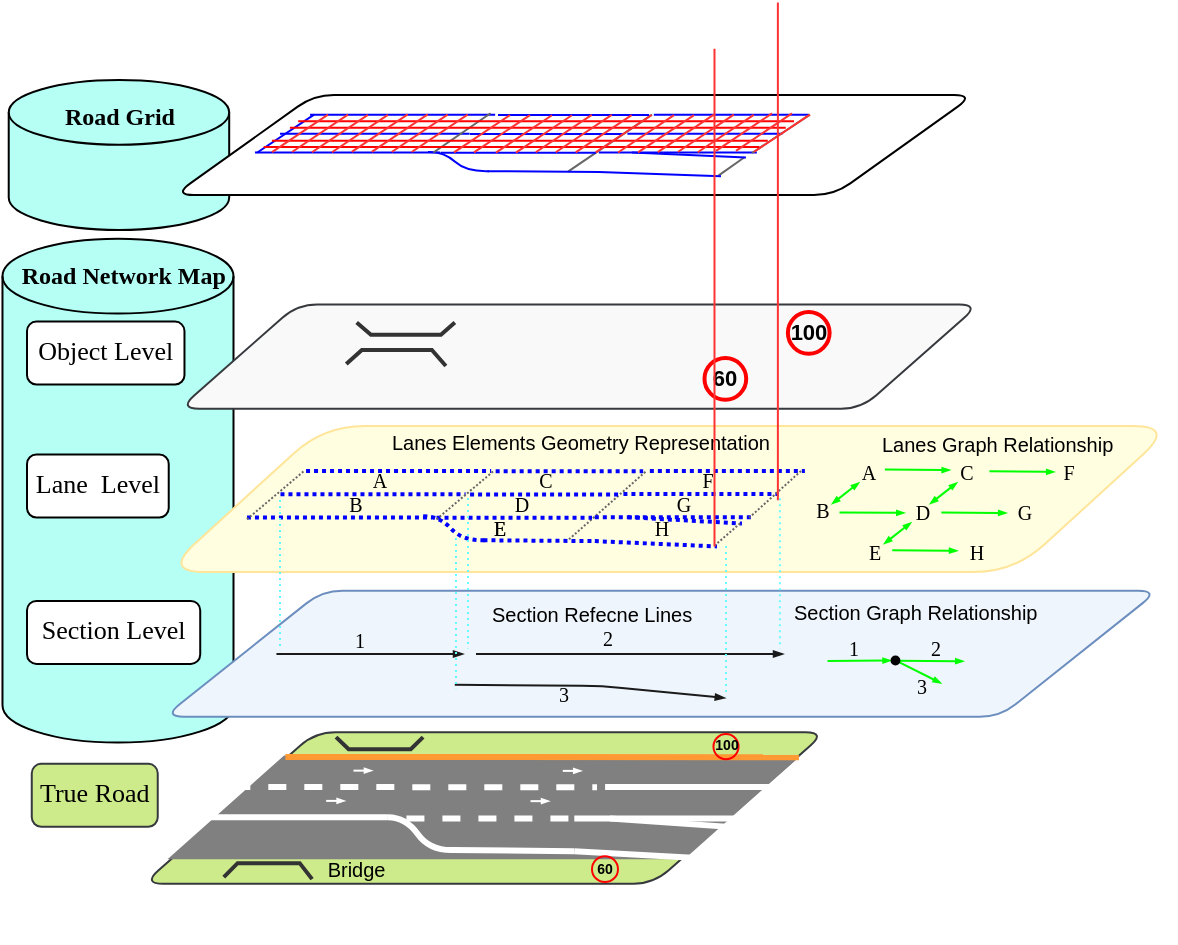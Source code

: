 <mxfile version="13.7.2" type="github">
  <diagram id="C5RBs43oDa-KdzZeNtuy" name="Page-1">
    <mxGraphModel dx="620" dy="315" grid="1" gridSize="7.874" guides="1" tooltips="1" connect="1" arrows="1" fold="1" page="1" pageScale="1" pageWidth="850" pageHeight="1100" math="0" shadow="0">
      <root>
        <mxCell id="WIyWlLk6GJQsqaUBKTNV-0" />
        <mxCell id="WIyWlLk6GJQsqaUBKTNV-1" parent="WIyWlLk6GJQsqaUBKTNV-0" />
        <mxCell id="hoXgWQwnw69QvBTEGAqw-0" value="" style="shape=cylinder3;whiteSpace=wrap;boundedLbl=1;backgroundOutline=1;size=18.724;labelBorderColor=none;shadow=0;sketch=0;fillColor=#B5FFF5;" vertex="1" parent="WIyWlLk6GJQsqaUBKTNV-1">
          <mxGeometry x="99.24" y="228.35" width="115.51" height="251.96" as="geometry" />
        </mxCell>
        <mxCell id="hoXgWQwnw69QvBTEGAqw-1" value="Road Network Map" style="text;resizable=0;autosize=1;align=center;verticalAlign=middle;points=[];fillColor=none;strokeColor=none;fontFamily=Times New Roman;labelBorderColor=none;fontStyle=1" vertex="1" parent="WIyWlLk6GJQsqaUBKTNV-1">
          <mxGeometry x="104.75" y="234.22" width="110.236" height="23.622" as="geometry" />
        </mxCell>
        <mxCell id="hoXgWQwnw69QvBTEGAqw-2" value="" style="shape=parallelogram;perimeter=parallelogramPerimeter;whiteSpace=wrap;fixedSize=1;fontFamily=Times New Roman;size=59.094;labelBorderColor=none;strokeColor=#36393d;rounded=1;fillColor=#F9F9F9;" vertex="1" parent="WIyWlLk6GJQsqaUBKTNV-1">
          <mxGeometry x="187.61" y="261.26" width="400" height="52.09" as="geometry" />
        </mxCell>
        <mxCell id="hoXgWQwnw69QvBTEGAqw-3" value="" style="shape=parallelogram;perimeter=parallelogramPerimeter;whiteSpace=wrap;fixedSize=1;fontFamily=Times New Roman;size=79.842;labelBorderColor=none;fillColor=#FFFEE0;strokeColor=#FFE599;rounded=1;arcSize=41;" vertex="1" parent="WIyWlLk6GJQsqaUBKTNV-1">
          <mxGeometry x="180" y="322" width="505.04" height="73" as="geometry" />
        </mxCell>
        <mxCell id="hoXgWQwnw69QvBTEGAqw-6" value="" style="shape=cylinder3;whiteSpace=wrap;boundedLbl=1;backgroundOutline=1;size=16.2;fillColor=#B5FFF5;labelBorderColor=none;shadow=0;sketch=0;" vertex="1" parent="WIyWlLk6GJQsqaUBKTNV-1">
          <mxGeometry x="102.36" y="149" width="110.24" height="75" as="geometry" />
        </mxCell>
        <mxCell id="hoXgWQwnw69QvBTEGAqw-7" value="Road Grid" style="text;resizable=0;autosize=1;align=center;verticalAlign=middle;points=[];fillColor=none;strokeColor=none;fontFamily=Times New Roman;labelBorderColor=none;fontStyle=1" vertex="1" parent="WIyWlLk6GJQsqaUBKTNV-1">
          <mxGeometry x="126.48" y="154.5" width="62.992" height="23.622" as="geometry" />
        </mxCell>
        <mxCell id="hoXgWQwnw69QvBTEGAqw-8" value="" style="shape=parallelogram;perimeter=parallelogramPerimeter;whiteSpace=wrap;fixedSize=1;fontFamily=Times New Roman;size=70.0;labelBorderColor=none;fillColor=#FFFFFF;rounded=1;" vertex="1" parent="WIyWlLk6GJQsqaUBKTNV-1">
          <mxGeometry x="185" y="156.5" width="400" height="50" as="geometry" />
        </mxCell>
        <mxCell id="hoXgWQwnw69QvBTEGAqw-19" value="Section Level" style="text;resizable=0;autosize=1;align=center;verticalAlign=top;points=[];fontFamily=Times New Roman;labelBorderColor=none;rounded=1;fontSize=13;labelBackgroundColor=none;fillColor=#ffffff;strokeColor=#000000;" vertex="1" parent="WIyWlLk6GJQsqaUBKTNV-1">
          <mxGeometry x="111.5" y="409.45" width="86.614" height="31.496" as="geometry" />
        </mxCell>
        <mxCell id="hoXgWQwnw69QvBTEGAqw-20" value="Lane  Level" style="text;resizable=0;autosize=1;align=center;verticalAlign=top;points=[];fontFamily=Times New Roman;labelBorderColor=none;rounded=1;fontSize=13;strokeColor=#000000;fillColor=#ffffff;" vertex="1" parent="WIyWlLk6GJQsqaUBKTNV-1">
          <mxGeometry x="111.5" y="336.25" width="70.866" height="31.496" as="geometry" />
        </mxCell>
        <mxCell id="hoXgWQwnw69QvBTEGAqw-22" value="Object Level" style="text;resizable=0;autosize=1;align=center;verticalAlign=top;points=[];fontFamily=Times New Roman;labelBorderColor=none;rounded=1;fontSize=13;strokeColor=#000000;fillColor=#ffffff;" vertex="1" parent="WIyWlLk6GJQsqaUBKTNV-1">
          <mxGeometry x="111.5" y="269.8" width="78.74" height="31.496" as="geometry" />
        </mxCell>
        <mxCell id="hoXgWQwnw69QvBTEGAqw-24" value="100" style="ellipse;whiteSpace=wrap;aspect=fixed;rounded=1;shadow=0;sketch=0;gradientColor=#ea6b66;fillColor=none;strokeColor=#FF0000;strokeWidth=2;fontSize=11;fontStyle=1" vertex="1" parent="WIyWlLk6GJQsqaUBKTNV-1">
          <mxGeometry x="491.94" y="265" width="20.87" height="20.866" as="geometry" />
        </mxCell>
        <mxCell id="hoXgWQwnw69QvBTEGAqw-30" value="60" style="ellipse;whiteSpace=wrap;aspect=fixed;rounded=1;shadow=0;sketch=0;gradientColor=#ea6b66;fillColor=none;strokeColor=#FF0000;strokeWidth=2;fontSize=11;fontStyle=1" vertex="1" parent="WIyWlLk6GJQsqaUBKTNV-1">
          <mxGeometry x="450.24" y="288" width="20.87" height="20.866" as="geometry" />
        </mxCell>
        <mxCell id="hoXgWQwnw69QvBTEGAqw-112" value="" style="group;strokeWidth=1;dashed=1;dashPattern=1 1;" vertex="1" connectable="0" parent="WIyWlLk6GJQsqaUBKTNV-1">
          <mxGeometry x="221.47" y="344.46" width="265.748" height="37.76" as="geometry" />
        </mxCell>
        <mxCell id="hoXgWQwnw69QvBTEGAqw-103" value="" style="group;" vertex="1" connectable="0" parent="hoXgWQwnw69QvBTEGAqw-112">
          <mxGeometry width="265.748" height="37.76" as="geometry" />
        </mxCell>
        <mxCell id="hoXgWQwnw69QvBTEGAqw-78" value="" style="endArrow=none;dashed=1;strokeWidth=1;strokeColor=#666666;dashPattern=1 1;" edge="1" parent="hoXgWQwnw69QvBTEGAqw-103">
          <mxGeometry width="50" height="50" relative="1" as="geometry">
            <mxPoint x="161.026" y="34.211" as="sourcePoint" />
            <mxPoint x="199.622" y="0.132" as="targetPoint" />
          </mxGeometry>
        </mxCell>
        <mxCell id="hoXgWQwnw69QvBTEGAqw-88" value="" style="endArrow=none;dashed=1;strokeWidth=2;strokeColor=#0000FF;dashPattern=1 1;" edge="1" parent="hoXgWQwnw69QvBTEGAqw-103">
          <mxGeometry width="50" height="50" relative="1" as="geometry">
            <mxPoint x="29.555" as="sourcePoint" />
            <mxPoint x="122.114" as="targetPoint" />
          </mxGeometry>
        </mxCell>
        <mxCell id="hoXgWQwnw69QvBTEGAqw-90" value="" style="endArrow=none;dashed=1;strokeWidth=2;strokeColor=#0000FF;dashPattern=1 1;" edge="1" parent="hoXgWQwnw69QvBTEGAqw-103">
          <mxGeometry width="50" height="50" relative="1" as="geometry">
            <mxPoint x="16.766" y="11.68" as="sourcePoint" />
            <mxPoint x="109.324" y="11.68" as="targetPoint" />
          </mxGeometry>
        </mxCell>
        <mxCell id="hoXgWQwnw69QvBTEGAqw-91" value="" style="endArrow=none;dashed=1;strokeWidth=2;strokeColor=#0000FF;dashPattern=1 1;" edge="1" parent="hoXgWQwnw69QvBTEGAqw-103">
          <mxGeometry width="50" height="50" relative="1" as="geometry">
            <mxPoint x="0.003" y="23.229" as="sourcePoint" />
            <mxPoint x="92.561" y="23.229" as="targetPoint" />
          </mxGeometry>
        </mxCell>
        <mxCell id="hoXgWQwnw69QvBTEGAqw-93" value="" style="endArrow=none;dashed=1;strokeWidth=2;strokeColor=#0000FF;dashPattern=1 1;" edge="1" parent="hoXgWQwnw69QvBTEGAqw-103">
          <mxGeometry width="50" height="50" relative="1" as="geometry">
            <mxPoint x="124.359" y="0.142" as="sourcePoint" />
            <mxPoint x="198.117" y="0.142" as="targetPoint" />
          </mxGeometry>
        </mxCell>
        <mxCell id="hoXgWQwnw69QvBTEGAqw-94" value="" style="endArrow=none;dashed=1;strokeWidth=2;strokeColor=#0000FF;dashPattern=1 1;" edge="1" parent="hoXgWQwnw69QvBTEGAqw-103">
          <mxGeometry width="50" height="50" relative="1" as="geometry">
            <mxPoint x="111.57" y="11.823" as="sourcePoint" />
            <mxPoint x="186.077" y="11.823" as="targetPoint" />
          </mxGeometry>
        </mxCell>
        <mxCell id="hoXgWQwnw69QvBTEGAqw-95" value="" style="endArrow=none;dashed=1;strokeWidth=2;strokeColor=#0000FF;dashPattern=1 1;" edge="1" parent="hoXgWQwnw69QvBTEGAqw-103">
          <mxGeometry width="50" height="50" relative="1" as="geometry">
            <mxPoint x="94.807" y="23.371" as="sourcePoint" />
            <mxPoint x="172.532" y="23.371" as="targetPoint" />
          </mxGeometry>
        </mxCell>
        <mxCell id="hoXgWQwnw69QvBTEGAqw-96" value="" style="endArrow=none;exitX=0.14;exitY=0.207;exitDx=0;exitDy=0;exitPerimeter=0;strokeWidth=2;strokeColor=#0000FF;dashed=1;dashPattern=1 1;" edge="1" parent="hoXgWQwnw69QvBTEGAqw-103">
          <mxGeometry width="50" height="50" relative="1" as="geometry">
            <mxPoint x="118.256" y="34.68" as="sourcePoint" />
            <mxPoint x="174.694" y="35.094" as="targetPoint" />
            <Array as="points" />
          </mxGeometry>
        </mxCell>
        <mxCell id="hoXgWQwnw69QvBTEGAqw-97" value="" style="endArrow=none;strokeColor=#0000FF;strokeWidth=2;curved=1;dashed=1;dashPattern=1 1;" edge="1" parent="hoXgWQwnw69QvBTEGAqw-103">
          <mxGeometry width="50" height="50" relative="1" as="geometry">
            <mxPoint x="88.156" y="22.632" as="sourcePoint" />
            <mxPoint x="119.009" y="34.654" as="targetPoint" />
            <Array as="points">
              <mxPoint x="96.434" y="22.632" />
              <mxPoint x="107.721" y="35.094" />
            </Array>
          </mxGeometry>
        </mxCell>
        <mxCell id="hoXgWQwnw69QvBTEGAqw-98" value="" style="endArrow=none;exitX=0.14;exitY=0.207;exitDx=0;exitDy=0;exitPerimeter=0;entryX=0.962;entryY=0.209;entryDx=0;entryDy=0;entryPerimeter=0;strokeWidth=2;strokeColor=#0000FF;dashed=1;dashPattern=1 1;" edge="1" parent="hoXgWQwnw69QvBTEGAqw-103">
          <mxGeometry width="50" height="50" relative="1" as="geometry">
            <mxPoint x="173.942" y="23.133" as="sourcePoint" />
            <mxPoint x="252.955" y="23.133" as="targetPoint" />
            <Array as="points" />
          </mxGeometry>
        </mxCell>
        <mxCell id="hoXgWQwnw69QvBTEGAqw-99" value="" style="endArrow=none;strokeWidth=2;strokeColor=#0000FF;entryX=0.895;entryY=0.691;entryDx=0;entryDy=0;entryPerimeter=0;dashed=1;dashPattern=1 1;" edge="1" parent="hoXgWQwnw69QvBTEGAqw-103">
          <mxGeometry width="50" height="50" relative="1" as="geometry">
            <mxPoint x="190.497" y="23.145" as="sourcePoint" />
            <mxPoint x="247.511" y="26.29" as="targetPoint" />
            <Array as="points" />
          </mxGeometry>
        </mxCell>
        <mxCell id="hoXgWQwnw69QvBTEGAqw-100" value="" style="endArrow=none;strokeWidth=2;strokeColor=#0000FF;entryX=0.85;entryY=0.993;entryDx=0;entryDy=0;entryPerimeter=0;dashed=1;dashPattern=1 1;" edge="1" parent="hoXgWQwnw69QvBTEGAqw-103">
          <mxGeometry width="50" height="50" relative="1" as="geometry">
            <mxPoint x="173.942" y="35.094" as="sourcePoint" />
            <mxPoint x="235.03" y="37.76" as="targetPoint" />
            <Array as="points" />
          </mxGeometry>
        </mxCell>
        <mxCell id="hoXgWQwnw69QvBTEGAqw-101" value="" style="endArrow=none;exitX=0.14;exitY=0.207;exitDx=0;exitDy=0;exitPerimeter=0;entryX=0.962;entryY=0.209;entryDx=0;entryDy=0;entryPerimeter=0;strokeWidth=2;strokeColor=#0000FF;dashed=1;dashPattern=1 1;" edge="1" parent="hoXgWQwnw69QvBTEGAqw-103">
          <mxGeometry width="50" height="50" relative="1" as="geometry">
            <mxPoint x="188.239" y="11.591" as="sourcePoint" />
            <mxPoint x="265.748" y="11.591" as="targetPoint" />
            <Array as="points" />
          </mxGeometry>
        </mxCell>
        <mxCell id="hoXgWQwnw69QvBTEGAqw-79" value="" style="endArrow=none;dashed=1;strokeWidth=1;strokeColor=#666666;dashPattern=1 1;" edge="1" parent="hoXgWQwnw69QvBTEGAqw-103">
          <mxGeometry width="50" height="50" relative="1" as="geometry">
            <mxPoint x="94.805" y="24.19" as="sourcePoint" />
            <mxPoint x="123.4" as="targetPoint" />
          </mxGeometry>
        </mxCell>
        <mxCell id="hoXgWQwnw69QvBTEGAqw-105" value="" style="endArrow=none;exitX=0.14;exitY=0.207;exitDx=0;exitDy=0;exitPerimeter=0;entryX=0.962;entryY=0.209;entryDx=0;entryDy=0;entryPerimeter=0;strokeWidth=2;strokeColor=#0000FF;dashed=1;dashPattern=1 1;" edge="1" parent="hoXgWQwnw69QvBTEGAqw-103">
          <mxGeometry width="50" height="50" relative="1" as="geometry">
            <mxPoint x="201.456" y="-0.003" as="sourcePoint" />
            <mxPoint x="278.965" y="-0.003" as="targetPoint" />
            <Array as="points" />
          </mxGeometry>
        </mxCell>
        <mxCell id="hoXgWQwnw69QvBTEGAqw-109" value="" style="endArrow=none;dashed=1;strokeWidth=1;strokeColor=#666666;dashPattern=1 1;" edge="1" parent="hoXgWQwnw69QvBTEGAqw-103">
          <mxGeometry width="50" height="50" relative="1" as="geometry">
            <mxPoint x="251.071" y="23.457" as="sourcePoint" />
            <mxPoint x="277.863" y="-0.73" as="targetPoint" />
          </mxGeometry>
        </mxCell>
        <mxCell id="hoXgWQwnw69QvBTEGAqw-114" value="" style="endArrow=none;dashed=1;strokeWidth=1;strokeColor=#666666;dashPattern=1 1;" edge="1" parent="hoXgWQwnw69QvBTEGAqw-103">
          <mxGeometry width="50" height="50" relative="1" as="geometry">
            <mxPoint x="2.842e-14" y="24.195" as="sourcePoint" />
            <mxPoint x="28.595" y="0.005" as="targetPoint" />
          </mxGeometry>
        </mxCell>
        <mxCell id="hoXgWQwnw69QvBTEGAqw-110" value="" style="endArrow=none;dashed=1;strokeWidth=1;strokeColor=#666666;dashPattern=1 1;" edge="1" parent="hoXgWQwnw69QvBTEGAqw-112">
          <mxGeometry width="50" height="50" relative="1" as="geometry">
            <mxPoint x="233.763" y="37.385" as="sourcePoint" />
            <mxPoint x="246.78" y="26.058" as="targetPoint" />
          </mxGeometry>
        </mxCell>
        <mxCell id="hoXgWQwnw69QvBTEGAqw-115" value="Lanes Elements Geometry Representation " style="text;whiteSpace=wrap;fontSize=10;" vertex="1" parent="WIyWlLk6GJQsqaUBKTNV-1">
          <mxGeometry x="292.09" y="317.84" width="196.85" height="23.62" as="geometry" />
        </mxCell>
        <mxCell id="hoXgWQwnw69QvBTEGAqw-116" value="Lanes Graph Relationship" style="text;whiteSpace=wrap;fontSize=10;" vertex="1" parent="WIyWlLk6GJQsqaUBKTNV-1">
          <mxGeometry x="537" y="319.38" width="135.04" height="23.62" as="geometry" />
        </mxCell>
        <mxCell id="hoXgWQwnw69QvBTEGAqw-129" value="" style="group;" vertex="1" connectable="0" parent="WIyWlLk6GJQsqaUBKTNV-1">
          <mxGeometry x="134.73" y="496.03" width="377.08" height="84.03" as="geometry" />
        </mxCell>
        <mxCell id="hoXgWQwnw69QvBTEGAqw-49" value="" style="shape=parallelogram;perimeter=parallelogramPerimeter;whiteSpace=wrap;fixedSize=1;fillColor=#cdeb8b;fontFamily=Times New Roman;size=86.056;labelBorderColor=none;strokeColor=#36393d;rounded=1;" vertex="1" parent="hoXgWQwnw69QvBTEGAqw-129">
          <mxGeometry x="34.914" y="-20.87" width="341.101" height="75.738" as="geometry" />
        </mxCell>
        <mxCell id="hoXgWQwnw69QvBTEGAqw-65" value="" style="shape=parallelogram;perimeter=parallelogramPerimeter;whiteSpace=wrap;fixedSize=1;fontFamily=Times New Roman;size=58.287;labelBorderColor=none;fontColor=#ffffff;fillColor=#808080;strokeColor=none;" vertex="1" parent="hoXgWQwnw69QvBTEGAqw-129">
          <mxGeometry x="47.015" y="-9.27" width="316.699" height="51.809" as="geometry" />
        </mxCell>
        <mxCell id="hoXgWQwnw69QvBTEGAqw-50" value="" style="endArrow=none;exitX=0.14;exitY=0.207;exitDx=0;exitDy=0;exitPerimeter=0;entryX=0.962;entryY=0.209;entryDx=0;entryDy=0;entryPerimeter=0;strokeWidth=3;fillColor=#ffff88;strokeColor=#FF9933;" edge="1" parent="hoXgWQwnw69QvBTEGAqw-129">
          <mxGeometry width="50" height="50" relative="1" as="geometry">
            <mxPoint x="106" y="-8.576" as="sourcePoint" />
            <mxPoint x="362.713" y="-8.456" as="targetPoint" />
            <Array as="points" />
          </mxGeometry>
        </mxCell>
        <mxCell id="hoXgWQwnw69QvBTEGAqw-52" value="" style="endArrow=none;exitX=0.14;exitY=0.207;exitDx=0;exitDy=0;exitPerimeter=0;entryX=0.962;entryY=0.209;entryDx=0;entryDy=0;entryPerimeter=0;strokeWidth=3;fillColor=#ffff88;strokeColor=#FFFFFF;dashed=1;rounded=1;" edge="1" parent="hoXgWQwnw69QvBTEGAqw-129">
          <mxGeometry width="50" height="50" relative="1" as="geometry">
            <mxPoint x="79.431" y="6.477" as="sourcePoint" />
            <mxPoint x="261.768" y="6.597" as="targetPoint" />
            <Array as="points" />
          </mxGeometry>
        </mxCell>
        <mxCell id="hoXgWQwnw69QvBTEGAqw-53" value="" style="endArrow=none;exitX=0.14;exitY=0.207;exitDx=0;exitDy=0;exitPerimeter=0;entryX=0.962;entryY=0.209;entryDx=0;entryDy=0;entryPerimeter=0;strokeWidth=3;fillColor=#ffff88;strokeColor=#FFFFFF;" edge="1" parent="hoXgWQwnw69QvBTEGAqw-129">
          <mxGeometry width="50" height="50" relative="1" as="geometry">
            <mxPoint x="65.986" y="21.539" as="sourcePoint" />
            <mxPoint x="157.228" y="21.539" as="targetPoint" />
            <Array as="points" />
          </mxGeometry>
        </mxCell>
        <mxCell id="hoXgWQwnw69QvBTEGAqw-54" value="" style="endArrow=none;exitX=0.14;exitY=0.207;exitDx=0;exitDy=0;exitPerimeter=0;strokeWidth=3;strokeColor=#FFFFFF;" edge="1" parent="hoXgWQwnw69QvBTEGAqw-129">
          <mxGeometry width="50" height="50" relative="1" as="geometry">
            <mxPoint x="189.643" y="37.975" as="sourcePoint" />
            <mxPoint x="250.422" y="38.539" as="targetPoint" />
            <Array as="points" />
          </mxGeometry>
        </mxCell>
        <mxCell id="hoXgWQwnw69QvBTEGAqw-63" value="" style="endArrow=none;strokeColor=#FFFFFF;strokeWidth=3;curved=1;endFill=0;" edge="1" parent="hoXgWQwnw69QvBTEGAqw-129">
          <mxGeometry width="50" height="50" relative="1" as="geometry">
            <mxPoint x="157.228" y="21.539" as="sourcePoint" />
            <mxPoint x="190.454" y="37.939" as="targetPoint" />
            <Array as="points">
              <mxPoint x="166.142" y="21.539" />
              <mxPoint x="178.298" y="38.539" />
            </Array>
          </mxGeometry>
        </mxCell>
        <mxCell id="hoXgWQwnw69QvBTEGAqw-64" value="" style="endArrow=none;exitX=0.14;exitY=0.207;exitDx=0;exitDy=0;exitPerimeter=0;entryX=0.962;entryY=0.209;entryDx=0;entryDy=0;entryPerimeter=0;strokeWidth=3;fillColor=#ffff88;strokeColor=#FFFFFF;dashed=1;" edge="1" parent="hoXgWQwnw69QvBTEGAqw-129">
          <mxGeometry width="50" height="50" relative="1" as="geometry">
            <mxPoint x="166.478" y="22.223" as="sourcePoint" />
            <mxPoint x="250.422" y="22.223" as="targetPoint" />
            <Array as="points" />
          </mxGeometry>
        </mxCell>
        <mxCell id="hoXgWQwnw69QvBTEGAqw-69" value="" style="endArrow=none;exitX=0.14;exitY=0.207;exitDx=0;exitDy=0;exitPerimeter=0;entryX=0.962;entryY=0.209;entryDx=0;entryDy=0;entryPerimeter=0;strokeWidth=3;fillColor=#ffff88;strokeColor=#FFFFFF;" edge="1" parent="hoXgWQwnw69QvBTEGAqw-129">
          <mxGeometry width="50" height="50" relative="1" as="geometry">
            <mxPoint x="250.422" y="22.223" as="sourcePoint" />
            <mxPoint x="335.513" y="22.223" as="targetPoint" />
            <Array as="points" />
          </mxGeometry>
        </mxCell>
        <mxCell id="hoXgWQwnw69QvBTEGAqw-70" value="" style="endArrow=none;strokeWidth=3;fillColor=#ffff88;strokeColor=#FFFFFF;entryX=0.895;entryY=0.691;entryDx=0;entryDy=0;entryPerimeter=0;" edge="1" parent="hoXgWQwnw69QvBTEGAqw-129">
          <mxGeometry width="50" height="50" relative="1" as="geometry">
            <mxPoint x="268.251" y="22.239" as="sourcePoint" />
            <mxPoint x="329.65" y="26.53" as="targetPoint" />
            <Array as="points" />
          </mxGeometry>
        </mxCell>
        <mxCell id="hoXgWQwnw69QvBTEGAqw-72" value="" style="endArrow=none;strokeWidth=3;strokeColor=#FFFFFF;entryX=0.85;entryY=0.993;entryDx=0;entryDy=0;entryPerimeter=0;" edge="1" parent="hoXgWQwnw69QvBTEGAqw-129" target="hoXgWQwnw69QvBTEGAqw-65">
          <mxGeometry width="50" height="50" relative="1" as="geometry">
            <mxPoint x="250.422" y="38.539" as="sourcePoint" />
            <mxPoint x="316.137" y="42.435" as="targetPoint" />
            <Array as="points" />
          </mxGeometry>
        </mxCell>
        <mxCell id="hoXgWQwnw69QvBTEGAqw-73" value="" style="endArrow=blockThin;strokeColor=#FFFFFF;strokeWidth=1;endFill=1;startSize=2;endSize=2;" edge="1" parent="hoXgWQwnw69QvBTEGAqw-129">
          <mxGeometry width="50" height="50" relative="1" as="geometry">
            <mxPoint x="228.542" y="13.539" as="sourcePoint" />
            <mxPoint x="238.266" y="13.539" as="targetPoint" />
          </mxGeometry>
        </mxCell>
        <mxCell id="hoXgWQwnw69QvBTEGAqw-74" value="" style="endArrow=blockThin;strokeColor=#FFFFFF;strokeWidth=1;endFill=1;startSize=2;endSize=2;" edge="1" parent="hoXgWQwnw69QvBTEGAqw-129">
          <mxGeometry width="50" height="50" relative="1" as="geometry">
            <mxPoint x="244.647" y="-1.586" as="sourcePoint" />
            <mxPoint x="254.372" y="-1.586" as="targetPoint" />
          </mxGeometry>
        </mxCell>
        <mxCell id="hoXgWQwnw69QvBTEGAqw-75" value="" style="endArrow=blockThin;strokeColor=#FFFFFF;strokeWidth=1;endFill=1;startSize=2;endSize=2;" edge="1" parent="hoXgWQwnw69QvBTEGAqw-129">
          <mxGeometry width="50" height="50" relative="1" as="geometry">
            <mxPoint x="126.331" y="13.413" as="sourcePoint" />
            <mxPoint x="136.056" y="13.413" as="targetPoint" />
          </mxGeometry>
        </mxCell>
        <mxCell id="hoXgWQwnw69QvBTEGAqw-76" value="" style="endArrow=blockThin;strokeColor=#FFFFFF;strokeWidth=1;endFill=1;startSize=2;endSize=2;" edge="1" parent="hoXgWQwnw69QvBTEGAqw-129">
          <mxGeometry width="50" height="50" relative="1" as="geometry">
            <mxPoint x="140.005" y="-1.712" as="sourcePoint" />
            <mxPoint x="149.73" y="-1.712" as="targetPoint" />
          </mxGeometry>
        </mxCell>
        <mxCell id="hoXgWQwnw69QvBTEGAqw-77" value="" style="endArrow=none;exitX=0.14;exitY=0.207;exitDx=0;exitDy=0;exitPerimeter=0;entryX=0.962;entryY=0.209;entryDx=0;entryDy=0;entryPerimeter=0;strokeWidth=3;fillColor=#ffff88;strokeColor=#FFFFFF;" edge="1" parent="hoXgWQwnw69QvBTEGAqw-129">
          <mxGeometry width="50" height="50" relative="1" as="geometry">
            <mxPoint x="265.819" y="6.477" as="sourcePoint" />
            <mxPoint x="349.289" y="6.477" as="targetPoint" />
            <Array as="points" />
          </mxGeometry>
        </mxCell>
        <mxCell id="hoXgWQwnw69QvBTEGAqw-130" value="True Road" style="text;resizable=0;autosize=1;align=center;verticalAlign=top;points=[];fillColor=#cdeb8b;fontFamily=Times New Roman;labelBorderColor=none;rounded=1;fontSize=13;strokeColor=#36393d;" vertex="1" parent="hoXgWQwnw69QvBTEGAqw-129">
          <mxGeometry x="-20.85" y="-5.116" width="62.992" height="31.496" as="geometry" />
        </mxCell>
        <mxCell id="hoXgWQwnw69QvBTEGAqw-131" value="100" style="ellipse;whiteSpace=wrap;aspect=fixed;rounded=1;shadow=0;sketch=0;gradientColor=#ea6b66;fillColor=none;strokeColor=#FF0000;strokeWidth=1;fontSize=7;fontStyle=1" vertex="1" parent="hoXgWQwnw69QvBTEGAqw-129">
          <mxGeometry x="319.998" y="-19.996" width="12.538" height="12.537" as="geometry" />
        </mxCell>
        <mxCell id="hoXgWQwnw69QvBTEGAqw-144" value="" style="endArrow=none;strokeWidth=2;fontSize=7;rounded=0;strokeColor=#333333;exitX=0.183;exitY=0.956;exitDx=0;exitDy=0;exitPerimeter=0;" edge="1" parent="hoXgWQwnw69QvBTEGAqw-129">
          <mxGeometry width="50" height="50" relative="1" as="geometry">
            <mxPoint x="75.165" y="51.536" as="sourcePoint" />
            <mxPoint x="119.323" y="52.538" as="targetPoint" />
            <Array as="points">
              <mxPoint x="82.076" y="44.539" />
              <mxPoint x="113.115" y="44.539" />
            </Array>
          </mxGeometry>
        </mxCell>
        <mxCell id="hoXgWQwnw69QvBTEGAqw-143" value="" style="endArrow=none;strokeWidth=2;fontSize=7;rounded=0;strokeColor=#333333;" edge="1" parent="hoXgWQwnw69QvBTEGAqw-129">
          <mxGeometry width="50" height="50" relative="1" as="geometry">
            <mxPoint x="131.283" y="-18.462" as="sourcePoint" />
            <mxPoint x="174.818" y="-18.462" as="targetPoint" />
            <Array as="points">
              <mxPoint x="137.599" y="-12.39" />
              <mxPoint x="168.638" y="-12.39" />
            </Array>
          </mxGeometry>
        </mxCell>
        <mxCell id="hoXgWQwnw69QvBTEGAqw-145" value="Bridge" style="text;fontSize=10;labelBackgroundColor=none;" vertex="1" parent="hoXgWQwnw69QvBTEGAqw-129">
          <mxGeometry x="125.109" y="35.265" width="34.914" height="31.495" as="geometry" />
        </mxCell>
        <mxCell id="hoXgWQwnw69QvBTEGAqw-132" value="60" style="ellipse;whiteSpace=wrap;aspect=fixed;rounded=1;shadow=0;sketch=0;gradientColor=#ea6b66;fillColor=none;strokeColor=#FF0000;strokeWidth=1;fontSize=7;fontStyle=1" vertex="1" parent="WIyWlLk6GJQsqaUBKTNV-1">
          <mxGeometry x="393.998" y="537.068" width="12.99" height="12.992" as="geometry" />
        </mxCell>
        <mxCell id="hoXgWQwnw69QvBTEGAqw-4" value="" style="shape=parallelogram;perimeter=parallelogramPerimeter;whiteSpace=wrap;fixedSize=1;fontFamily=Times New Roman;size=79.178;labelBorderColor=none;strokeColor=#6c8ebf;fillColor=#EFF5FC;rounded=1;" vertex="1" parent="WIyWlLk6GJQsqaUBKTNV-1">
          <mxGeometry x="180" y="404.35" width="497.16" height="62.99" as="geometry" />
        </mxCell>
        <mxCell id="hoXgWQwnw69QvBTEGAqw-18" value="" style="endArrow=blockThin;fontSize=14;strokeColor=#1A1A1A;strokeWidth=1;endFill=1;exitX=0.365;exitY=0.505;exitDx=0;exitDy=0;exitPerimeter=0;endSize=3;entryX=0.565;entryY=0.852;entryDx=0;entryDy=0;entryPerimeter=0;" edge="1" parent="WIyWlLk6GJQsqaUBKTNV-1" target="hoXgWQwnw69QvBTEGAqw-4">
          <mxGeometry width="50" height="50" relative="1" as="geometry">
            <mxPoint x="325.378" y="451.433" as="sourcePoint" />
            <mxPoint x="462" y="461" as="targetPoint" />
            <Array as="points">
              <mxPoint x="399" y="452" />
            </Array>
          </mxGeometry>
        </mxCell>
        <mxCell id="hoXgWQwnw69QvBTEGAqw-246" value="" style="group;" vertex="1" connectable="0" parent="WIyWlLk6GJQsqaUBKTNV-1">
          <mxGeometry x="225.47" y="165.61" width="279.53" height="31.5" as="geometry" />
        </mxCell>
        <mxCell id="hoXgWQwnw69QvBTEGAqw-197" value="" style="endArrow=none;strokeWidth=1;strokeColor=#666666;" edge="1" parent="hoXgWQwnw69QvBTEGAqw-246">
          <mxGeometry width="50" height="50" relative="1" as="geometry">
            <mxPoint x="231.757" y="31.195" as="sourcePoint" />
            <mxPoint x="244.774" y="21.989" as="targetPoint" />
          </mxGeometry>
        </mxCell>
        <mxCell id="hoXgWQwnw69QvBTEGAqw-178" value="" style="endArrow=none;strokeWidth=1;strokeColor=#666666;" edge="1" parent="hoXgWQwnw69QvBTEGAqw-246">
          <mxGeometry width="50" height="50" relative="1" as="geometry">
            <mxPoint x="156.531" y="29.164" as="sourcePoint" />
            <mxPoint x="198.531" y="0.715" as="targetPoint" />
          </mxGeometry>
        </mxCell>
        <mxCell id="hoXgWQwnw69QvBTEGAqw-179" value="" style="endArrow=none;strokeWidth=1;strokeColor=#0000FF;" edge="1" parent="hoXgWQwnw69QvBTEGAqw-246">
          <mxGeometry width="50" height="50" relative="1" as="geometry">
            <mxPoint x="27.552" y="0.808" as="sourcePoint" />
            <mxPoint x="120.109" y="0.808" as="targetPoint" />
          </mxGeometry>
        </mxCell>
        <mxCell id="hoXgWQwnw69QvBTEGAqw-180" value="" style="endArrow=none;strokeWidth=1;strokeColor=#0000FF;" edge="1" parent="hoXgWQwnw69QvBTEGAqw-246">
          <mxGeometry width="50" height="50" relative="1" as="geometry">
            <mxPoint x="12.533" y="10.302" as="sourcePoint" />
            <mxPoint x="107.32" y="10.302" as="targetPoint" />
          </mxGeometry>
        </mxCell>
        <mxCell id="hoXgWQwnw69QvBTEGAqw-181" value="" style="endArrow=none;strokeWidth=1;strokeColor=#0000FF;" edge="1" parent="hoXgWQwnw69QvBTEGAqw-246">
          <mxGeometry width="50" height="50" relative="1" as="geometry">
            <mxPoint y="19.689" as="sourcePoint" />
            <mxPoint x="92.557" y="19.689" as="targetPoint" />
          </mxGeometry>
        </mxCell>
        <mxCell id="hoXgWQwnw69QvBTEGAqw-182" value="" style="endArrow=none;strokeWidth=1;strokeColor=#0000FF;" edge="1" parent="hoXgWQwnw69QvBTEGAqw-246">
          <mxGeometry width="50" height="50" relative="1" as="geometry">
            <mxPoint x="121.532" y="0.924" as="sourcePoint" />
            <mxPoint x="197.112" y="0.924" as="targetPoint" />
          </mxGeometry>
        </mxCell>
        <mxCell id="hoXgWQwnw69QvBTEGAqw-183" value="" style="endArrow=none;strokeWidth=1;strokeColor=#0000FF;" edge="1" parent="hoXgWQwnw69QvBTEGAqw-246">
          <mxGeometry width="50" height="50" relative="1" as="geometry">
            <mxPoint x="107.532" y="10.418" as="sourcePoint" />
            <mxPoint x="184.072" y="10.418" as="targetPoint" />
          </mxGeometry>
        </mxCell>
        <mxCell id="hoXgWQwnw69QvBTEGAqw-184" value="" style="endArrow=none;strokeWidth=1;strokeColor=#0000FF;" edge="1" parent="hoXgWQwnw69QvBTEGAqw-246">
          <mxGeometry width="50" height="50" relative="1" as="geometry">
            <mxPoint x="92.803" y="19.804" as="sourcePoint" />
            <mxPoint x="170.527" y="19.804" as="targetPoint" />
          </mxGeometry>
        </mxCell>
        <mxCell id="hoXgWQwnw69QvBTEGAqw-185" value="" style="endArrow=none;exitX=0.14;exitY=0.207;exitDx=0;exitDy=0;exitPerimeter=0;strokeWidth=1;strokeColor=#0000FF;" edge="1" parent="hoXgWQwnw69QvBTEGAqw-246">
          <mxGeometry width="50" height="50" relative="1" as="geometry">
            <mxPoint x="116.252" y="28.997" as="sourcePoint" />
            <mxPoint x="172.689" y="29.333" as="targetPoint" />
            <Array as="points" />
          </mxGeometry>
        </mxCell>
        <mxCell id="hoXgWQwnw69QvBTEGAqw-186" value="" style="endArrow=none;strokeColor=#0000FF;strokeWidth=1;curved=1;" edge="1" parent="hoXgWQwnw69QvBTEGAqw-246">
          <mxGeometry width="50" height="50" relative="1" as="geometry">
            <mxPoint x="86.532" y="19.41" as="sourcePoint" />
            <mxPoint x="117.005" y="28.975" as="targetPoint" />
            <Array as="points">
              <mxPoint x="94.43" y="19.204" />
              <mxPoint x="105.717" y="29.333" />
            </Array>
          </mxGeometry>
        </mxCell>
        <mxCell id="hoXgWQwnw69QvBTEGAqw-187" value="" style="endArrow=none;exitX=0.14;exitY=0.207;exitDx=0;exitDy=0;exitPerimeter=0;entryX=0.962;entryY=0.209;entryDx=0;entryDy=0;entryPerimeter=0;strokeWidth=1;strokeColor=#0000FF;" edge="1" parent="hoXgWQwnw69QvBTEGAqw-246">
          <mxGeometry width="50" height="50" relative="1" as="geometry">
            <mxPoint x="171.937" y="19.611" as="sourcePoint" />
            <mxPoint x="250.949" y="19.611" as="targetPoint" />
            <Array as="points" />
          </mxGeometry>
        </mxCell>
        <mxCell id="hoXgWQwnw69QvBTEGAqw-188" value="" style="endArrow=none;strokeWidth=1;strokeColor=#0000FF;entryX=0.895;entryY=0.691;entryDx=0;entryDy=0;entryPerimeter=0;" edge="1" parent="hoXgWQwnw69QvBTEGAqw-246">
          <mxGeometry width="50" height="50" relative="1" as="geometry">
            <mxPoint x="188.492" y="19.621" as="sourcePoint" />
            <mxPoint x="245.506" y="22.177" as="targetPoint" />
            <Array as="points" />
          </mxGeometry>
        </mxCell>
        <mxCell id="hoXgWQwnw69QvBTEGAqw-189" value="" style="endArrow=none;strokeWidth=1;strokeColor=#0000FF;entryX=0.85;entryY=0.993;entryDx=0;entryDy=0;entryPerimeter=0;" edge="1" parent="hoXgWQwnw69QvBTEGAqw-246">
          <mxGeometry width="50" height="50" relative="1" as="geometry">
            <mxPoint x="171.937" y="29.333" as="sourcePoint" />
            <mxPoint x="233.025" y="31.5" as="targetPoint" />
            <Array as="points" />
          </mxGeometry>
        </mxCell>
        <mxCell id="hoXgWQwnw69QvBTEGAqw-190" value="" style="endArrow=none;exitX=0.14;exitY=0.207;exitDx=0;exitDy=0;exitPerimeter=0;entryX=0.962;entryY=0.209;entryDx=0;entryDy=0;entryPerimeter=0;strokeWidth=1;strokeColor=#0000FF;" edge="1" parent="hoXgWQwnw69QvBTEGAqw-246">
          <mxGeometry width="50" height="50" relative="1" as="geometry">
            <mxPoint x="186.234" y="10.229" as="sourcePoint" />
            <mxPoint x="263.742" y="10.229" as="targetPoint" />
            <Array as="points" />
          </mxGeometry>
        </mxCell>
        <mxCell id="hoXgWQwnw69QvBTEGAqw-191" value="" style="endArrow=none;strokeWidth=1;strokeColor=#0000FF;" edge="1" parent="hoXgWQwnw69QvBTEGAqw-246">
          <mxGeometry width="50" height="50" relative="1" as="geometry">
            <mxPoint x="0.997" y="19.767" as="sourcePoint" />
            <mxPoint x="29.592" y="0.715" as="targetPoint" />
          </mxGeometry>
        </mxCell>
        <mxCell id="hoXgWQwnw69QvBTEGAqw-192" value="" style="endArrow=none;strokeWidth=1;strokeColor=#666666;" edge="1" parent="hoXgWQwnw69QvBTEGAqw-246">
          <mxGeometry width="50" height="50" relative="1" as="geometry">
            <mxPoint x="89.231" y="19.666" as="sourcePoint" />
            <mxPoint x="117.826" y="0.003" as="targetPoint" />
          </mxGeometry>
        </mxCell>
        <mxCell id="hoXgWQwnw69QvBTEGAqw-193" value="" style="endArrow=none;exitX=0.14;exitY=0.207;exitDx=0;exitDy=0;exitPerimeter=0;entryX=0.962;entryY=0.209;entryDx=0;entryDy=0;entryPerimeter=0;strokeWidth=1;strokeColor=#0000FF;" edge="1" parent="hoXgWQwnw69QvBTEGAqw-246">
          <mxGeometry width="50" height="50" relative="1" as="geometry">
            <mxPoint x="199.451" y="0.806" as="sourcePoint" />
            <mxPoint x="276.959" y="0.806" as="targetPoint" />
            <Array as="points" />
          </mxGeometry>
        </mxCell>
        <mxCell id="hoXgWQwnw69QvBTEGAqw-194" value="" style="endArrow=none;strokeWidth=1;strokeColor=#666666;" edge="1" parent="hoXgWQwnw69QvBTEGAqw-246">
          <mxGeometry width="50" height="50" relative="1" as="geometry">
            <mxPoint x="248.53" y="19.875" as="sourcePoint" />
            <mxPoint x="277.53" y="0.715" as="targetPoint" />
          </mxGeometry>
        </mxCell>
        <mxCell id="hoXgWQwnw69QvBTEGAqw-203" value="" style="line;strokeWidth=1;perimeter=backbonePerimeter;points=[];outlineConnect=0;rounded=0;shadow=0;labelBackgroundColor=none;sketch=0;fillColor=#4D4D4D;gradientColor=none;fontFamily=Times New Roman;fontSize=10;fontColor=#000000;align=left;strokeColor=#FF0000;" vertex="1" parent="hoXgWQwnw69QvBTEGAqw-246">
          <mxGeometry x="21.623" width="247.907" height="8.128" as="geometry" />
        </mxCell>
        <mxCell id="hoXgWQwnw69QvBTEGAqw-206" value="" style="line;strokeWidth=1;perimeter=backbonePerimeter;points=[];outlineConnect=0;rounded=0;shadow=0;labelBackgroundColor=none;sketch=0;fillColor=#4D4D4D;gradientColor=none;fontFamily=Times New Roman;fontSize=10;fontColor=#000000;align=left;strokeColor=#FF0000;" vertex="1" parent="hoXgWQwnw69QvBTEGAqw-246">
          <mxGeometry x="17.497" y="3.149" width="247.907" height="8.128" as="geometry" />
        </mxCell>
        <mxCell id="hoXgWQwnw69QvBTEGAqw-208" value="" style="line;strokeWidth=1;perimeter=backbonePerimeter;points=[];outlineConnect=0;rounded=0;shadow=0;labelBackgroundColor=none;sketch=0;fillColor=#4D4D4D;gradientColor=none;fontFamily=Times New Roman;fontSize=10;fontColor=#000000;align=left;strokeColor=#FF0000;" vertex="1" parent="hoXgWQwnw69QvBTEGAqw-246">
          <mxGeometry x="8.497" y="9.651" width="247.907" height="8.128" as="geometry" />
        </mxCell>
        <mxCell id="hoXgWQwnw69QvBTEGAqw-209" value="" style="line;strokeWidth=1;perimeter=backbonePerimeter;points=[];outlineConnect=0;rounded=0;shadow=0;labelBackgroundColor=none;sketch=0;fillColor=#4D4D4D;gradientColor=none;fontFamily=Times New Roman;fontSize=10;fontColor=#000000;align=left;strokeColor=#FF0000;" vertex="1" parent="hoXgWQwnw69QvBTEGAqw-246">
          <mxGeometry x="4.371" y="12.8" width="247.907" height="8.128" as="geometry" />
        </mxCell>
        <mxCell id="hoXgWQwnw69QvBTEGAqw-210" value="" style="endArrow=none;strokeWidth=1;fontFamily=Times New Roman;fontSize=10;fontColor=#000000;strokeColor=#FF3333;" edge="1" parent="hoXgWQwnw69QvBTEGAqw-246">
          <mxGeometry width="50" height="50" relative="1" as="geometry">
            <mxPoint x="18.533" y="19.41" as="sourcePoint" />
            <mxPoint x="46.532" y="0.715" as="targetPoint" />
          </mxGeometry>
        </mxCell>
        <mxCell id="hoXgWQwnw69QvBTEGAqw-211" value="" style="endArrow=none;strokeWidth=1;fontFamily=Times New Roman;fontSize=10;fontColor=#000000;strokeColor=#FF3333;" edge="1" parent="hoXgWQwnw69QvBTEGAqw-246">
          <mxGeometry width="50" height="50" relative="1" as="geometry">
            <mxPoint x="8.537" y="19.413" as="sourcePoint" />
            <mxPoint x="36.537" y="0.719" as="targetPoint" />
          </mxGeometry>
        </mxCell>
        <mxCell id="hoXgWQwnw69QvBTEGAqw-214" value="" style="endArrow=none;strokeWidth=1;fontFamily=Times New Roman;fontSize=10;fontColor=#000000;strokeColor=#FF3333;" edge="1" parent="hoXgWQwnw69QvBTEGAqw-246">
          <mxGeometry width="50" height="50" relative="1" as="geometry">
            <mxPoint x="38.487" y="19.511" as="sourcePoint" />
            <mxPoint x="66.486" y="0.816" as="targetPoint" />
          </mxGeometry>
        </mxCell>
        <mxCell id="hoXgWQwnw69QvBTEGAqw-215" value="" style="endArrow=none;strokeWidth=1;fontFamily=Times New Roman;fontSize=10;fontColor=#000000;strokeColor=#FF3333;" edge="1" parent="hoXgWQwnw69QvBTEGAqw-246">
          <mxGeometry width="50" height="50" relative="1" as="geometry">
            <mxPoint x="28.491" y="19.514" as="sourcePoint" />
            <mxPoint x="56.49" y="0.819" as="targetPoint" />
          </mxGeometry>
        </mxCell>
        <mxCell id="hoXgWQwnw69QvBTEGAqw-216" value="" style="endArrow=none;strokeWidth=1;fontFamily=Times New Roman;fontSize=10;fontColor=#000000;strokeColor=#FF3333;" edge="1" parent="hoXgWQwnw69QvBTEGAqw-246">
          <mxGeometry width="50" height="50" relative="1" as="geometry">
            <mxPoint x="58.406" y="19.308" as="sourcePoint" />
            <mxPoint x="86.406" y="0.613" as="targetPoint" />
          </mxGeometry>
        </mxCell>
        <mxCell id="hoXgWQwnw69QvBTEGAqw-217" value="" style="endArrow=none;strokeWidth=1;fontFamily=Times New Roman;fontSize=10;fontColor=#000000;strokeColor=#FF3333;" edge="1" parent="hoXgWQwnw69QvBTEGAqw-246">
          <mxGeometry width="50" height="50" relative="1" as="geometry">
            <mxPoint x="48.41" y="19.311" as="sourcePoint" />
            <mxPoint x="76.41" y="0.616" as="targetPoint" />
          </mxGeometry>
        </mxCell>
        <mxCell id="hoXgWQwnw69QvBTEGAqw-218" value="" style="endArrow=none;strokeWidth=1;fontFamily=Times New Roman;fontSize=10;fontColor=#000000;strokeColor=#FF3333;" edge="1" parent="hoXgWQwnw69QvBTEGAqw-246">
          <mxGeometry width="50" height="50" relative="1" as="geometry">
            <mxPoint x="78.36" y="19.408" as="sourcePoint" />
            <mxPoint x="106.36" y="0.714" as="targetPoint" />
          </mxGeometry>
        </mxCell>
        <mxCell id="hoXgWQwnw69QvBTEGAqw-219" value="" style="endArrow=none;strokeWidth=1;fontFamily=Times New Roman;fontSize=10;fontColor=#000000;strokeColor=#FF3333;" edge="1" parent="hoXgWQwnw69QvBTEGAqw-246">
          <mxGeometry width="50" height="50" relative="1" as="geometry">
            <mxPoint x="68.364" y="19.412" as="sourcePoint" />
            <mxPoint x="96.364" y="0.717" as="targetPoint" />
          </mxGeometry>
        </mxCell>
        <mxCell id="hoXgWQwnw69QvBTEGAqw-220" value="" style="endArrow=none;strokeWidth=1;fontFamily=Times New Roman;fontSize=10;fontColor=#000000;strokeColor=#FF3333;" edge="1" parent="hoXgWQwnw69QvBTEGAqw-246">
          <mxGeometry width="50" height="50" relative="1" as="geometry">
            <mxPoint x="109.526" y="19.608" as="sourcePoint" />
            <mxPoint x="137.525" y="0.914" as="targetPoint" />
          </mxGeometry>
        </mxCell>
        <mxCell id="hoXgWQwnw69QvBTEGAqw-221" value="" style="endArrow=none;strokeWidth=1;fontFamily=Times New Roman;fontSize=10;fontColor=#000000;strokeColor=#FF3333;" edge="1" parent="hoXgWQwnw69QvBTEGAqw-246">
          <mxGeometry width="50" height="50" relative="1" as="geometry">
            <mxPoint x="99.53" y="19.612" as="sourcePoint" />
            <mxPoint x="127.53" y="0.917" as="targetPoint" />
          </mxGeometry>
        </mxCell>
        <mxCell id="hoXgWQwnw69QvBTEGAqw-222" value="" style="endArrow=none;strokeWidth=1;fontFamily=Times New Roman;fontSize=10;fontColor=#000000;strokeColor=#FF3333;" edge="1" parent="hoXgWQwnw69QvBTEGAqw-246">
          <mxGeometry width="50" height="50" relative="1" as="geometry">
            <mxPoint x="130.48" y="19.709" as="sourcePoint" />
            <mxPoint x="158.479" y="1.014" as="targetPoint" />
          </mxGeometry>
        </mxCell>
        <mxCell id="hoXgWQwnw69QvBTEGAqw-223" value="" style="endArrow=none;strokeWidth=1;fontFamily=Times New Roman;fontSize=10;fontColor=#000000;strokeColor=#FF3333;" edge="1" parent="hoXgWQwnw69QvBTEGAqw-246">
          <mxGeometry width="50" height="50" relative="1" as="geometry">
            <mxPoint x="120.484" y="19.712" as="sourcePoint" />
            <mxPoint x="148.483" y="1.018" as="targetPoint" />
          </mxGeometry>
        </mxCell>
        <mxCell id="hoXgWQwnw69QvBTEGAqw-224" value="" style="endArrow=none;strokeWidth=1;fontFamily=Times New Roman;fontSize=10;fontColor=#000000;strokeColor=#FF3333;" edge="1" parent="hoXgWQwnw69QvBTEGAqw-246">
          <mxGeometry width="50" height="50" relative="1" as="geometry">
            <mxPoint x="150.399" y="19.506" as="sourcePoint" />
            <mxPoint x="178.399" y="0.811" as="targetPoint" />
          </mxGeometry>
        </mxCell>
        <mxCell id="hoXgWQwnw69QvBTEGAqw-225" value="" style="endArrow=none;strokeWidth=1;fontFamily=Times New Roman;fontSize=10;fontColor=#000000;strokeColor=#FF3333;" edge="1" parent="hoXgWQwnw69QvBTEGAqw-246">
          <mxGeometry width="50" height="50" relative="1" as="geometry">
            <mxPoint x="140.403" y="19.509" as="sourcePoint" />
            <mxPoint x="168.403" y="0.814" as="targetPoint" />
          </mxGeometry>
        </mxCell>
        <mxCell id="hoXgWQwnw69QvBTEGAqw-226" value="" style="endArrow=none;strokeWidth=1;fontFamily=Times New Roman;fontSize=10;fontColor=#000000;strokeColor=#FF3333;" edge="1" parent="hoXgWQwnw69QvBTEGAqw-246">
          <mxGeometry width="50" height="50" relative="1" as="geometry">
            <mxPoint x="170.353" y="19.607" as="sourcePoint" />
            <mxPoint x="198.353" y="0.912" as="targetPoint" />
          </mxGeometry>
        </mxCell>
        <mxCell id="hoXgWQwnw69QvBTEGAqw-227" value="" style="endArrow=none;strokeWidth=1;fontFamily=Times New Roman;fontSize=10;fontColor=#000000;strokeColor=#FF3333;" edge="1" parent="hoXgWQwnw69QvBTEGAqw-246">
          <mxGeometry width="50" height="50" relative="1" as="geometry">
            <mxPoint x="160.357" y="19.61" as="sourcePoint" />
            <mxPoint x="188.357" y="0.915" as="targetPoint" />
          </mxGeometry>
        </mxCell>
        <mxCell id="hoXgWQwnw69QvBTEGAqw-236" value="" style="endArrow=none;strokeWidth=1;fontFamily=Times New Roman;fontSize=10;fontColor=#000000;strokeColor=#FF3333;" edge="1" parent="hoXgWQwnw69QvBTEGAqw-246">
          <mxGeometry width="50" height="50" relative="1" as="geometry">
            <mxPoint x="191.523" y="19.615" as="sourcePoint" />
            <mxPoint x="219.523" y="0.92" as="targetPoint" />
          </mxGeometry>
        </mxCell>
        <mxCell id="hoXgWQwnw69QvBTEGAqw-237" value="" style="endArrow=none;strokeWidth=1;fontFamily=Times New Roman;fontSize=10;fontColor=#000000;strokeColor=#FF3333;" edge="1" parent="hoXgWQwnw69QvBTEGAqw-246">
          <mxGeometry width="50" height="50" relative="1" as="geometry">
            <mxPoint x="181.527" y="19.618" as="sourcePoint" />
            <mxPoint x="209.527" y="0.923" as="targetPoint" />
          </mxGeometry>
        </mxCell>
        <mxCell id="hoXgWQwnw69QvBTEGAqw-238" value="" style="endArrow=none;strokeWidth=1;fontFamily=Times New Roman;fontSize=10;fontColor=#000000;strokeColor=#FF3333;" edge="1" parent="hoXgWQwnw69QvBTEGAqw-246">
          <mxGeometry width="50" height="50" relative="1" as="geometry">
            <mxPoint x="211.443" y="19.412" as="sourcePoint" />
            <mxPoint x="239.442" y="0.717" as="targetPoint" />
          </mxGeometry>
        </mxCell>
        <mxCell id="hoXgWQwnw69QvBTEGAqw-239" value="" style="endArrow=none;strokeWidth=1;fontFamily=Times New Roman;fontSize=10;fontColor=#000000;strokeColor=#FF3333;" edge="1" parent="hoXgWQwnw69QvBTEGAqw-246">
          <mxGeometry width="50" height="50" relative="1" as="geometry">
            <mxPoint x="201.447" y="19.415" as="sourcePoint" />
            <mxPoint x="229.447" y="0.72" as="targetPoint" />
          </mxGeometry>
        </mxCell>
        <mxCell id="hoXgWQwnw69QvBTEGAqw-240" value="" style="endArrow=none;strokeWidth=1;fontFamily=Times New Roman;fontSize=10;fontColor=#000000;strokeColor=#FF3333;" edge="1" parent="hoXgWQwnw69QvBTEGAqw-246">
          <mxGeometry width="50" height="50" relative="1" as="geometry">
            <mxPoint x="221.401" y="19.516" as="sourcePoint" />
            <mxPoint x="249.4" y="0.821" as="targetPoint" />
          </mxGeometry>
        </mxCell>
        <mxCell id="hoXgWQwnw69QvBTEGAqw-241" value="" style="endArrow=none;strokeWidth=1;fontFamily=Times New Roman;fontSize=10;fontColor=#000000;strokeColor=#FF3333;" edge="1" parent="hoXgWQwnw69QvBTEGAqw-246">
          <mxGeometry width="50" height="50" relative="1" as="geometry">
            <mxPoint x="240.526" y="18.797" as="sourcePoint" />
            <mxPoint x="268.526" y="0.102" as="targetPoint" />
          </mxGeometry>
        </mxCell>
        <mxCell id="hoXgWQwnw69QvBTEGAqw-242" value="" style="endArrow=none;strokeWidth=1;fontFamily=Times New Roman;fontSize=10;fontColor=#000000;strokeColor=#FF3333;" edge="1" parent="hoXgWQwnw69QvBTEGAqw-246">
          <mxGeometry width="50" height="50" relative="1" as="geometry">
            <mxPoint x="230.531" y="18.801" as="sourcePoint" />
            <mxPoint x="258.53" y="0.106" as="targetPoint" />
          </mxGeometry>
        </mxCell>
        <mxCell id="hoXgWQwnw69QvBTEGAqw-244" value="" style="endArrow=none;strokeWidth=1;fontFamily=Times New Roman;fontSize=10;fontColor=#000000;strokeColor=#FF3333;" edge="1" parent="hoXgWQwnw69QvBTEGAqw-246">
          <mxGeometry width="50" height="50" relative="1" as="geometry">
            <mxPoint x="249.45" y="19.41" as="sourcePoint" />
            <mxPoint x="277.45" y="0.715" as="targetPoint" />
          </mxGeometry>
        </mxCell>
        <mxCell id="hoXgWQwnw69QvBTEGAqw-250" value="&lt;span style=&quot;font-family: &amp;quot;times new roman&amp;quot;; font-size: 10px; font-style: normal; font-weight: 400; letter-spacing: normal; text-indent: 0px; text-transform: none; word-spacing: 0px; display: inline; float: none;&quot;&gt;A&lt;/span&gt;" style="text;whiteSpace=wrap;html=1;fontSize=13;fontFamily=Times New Roman;align=center;verticalAlign=middle;labelBackgroundColor=none;" vertex="1" parent="WIyWlLk6GJQsqaUBKTNV-1">
          <mxGeometry x="282.04" y="344.33" width="12.3" height="7.87" as="geometry" />
        </mxCell>
        <mxCell id="hoXgWQwnw69QvBTEGAqw-251" value="&lt;span style=&quot;font-family: &amp;#34;times new roman&amp;#34; ; font-size: 10px ; font-style: normal ; font-weight: 400 ; letter-spacing: normal ; text-indent: 0px ; text-transform: none ; word-spacing: 0px ; display: inline ; float: none&quot;&gt;B&lt;/span&gt;" style="text;whiteSpace=wrap;html=1;fontSize=13;fontFamily=Times New Roman;align=center;verticalAlign=middle;labelBackgroundColor=none;" vertex="1" parent="WIyWlLk6GJQsqaUBKTNV-1">
          <mxGeometry x="269.74" y="352.88" width="12.3" height="14.87" as="geometry" />
        </mxCell>
        <mxCell id="hoXgWQwnw69QvBTEGAqw-252" value="&lt;span style=&quot;font-family: &amp;#34;times new roman&amp;#34; ; font-size: 10px ; font-style: normal ; font-weight: 400 ; letter-spacing: normal ; text-indent: 0px ; text-transform: none ; word-spacing: 0px ; display: inline ; float: none&quot;&gt;C&lt;/span&gt;" style="text;whiteSpace=wrap;html=1;fontSize=13;fontFamily=Times New Roman;align=center;verticalAlign=middle;labelBackgroundColor=none;" vertex="1" parent="WIyWlLk6GJQsqaUBKTNV-1">
          <mxGeometry x="365.234" y="344.324" width="12.3" height="7.87" as="geometry" />
        </mxCell>
        <mxCell id="hoXgWQwnw69QvBTEGAqw-253" value="&lt;span style=&quot;font-family: &amp;#34;times new roman&amp;#34; ; font-size: 10px ; font-style: normal ; font-weight: 400 ; letter-spacing: normal ; text-indent: 0px ; text-transform: none ; word-spacing: 0px ; display: inline ; float: none&quot;&gt;D&lt;/span&gt;" style="text;whiteSpace=wrap;html=1;fontSize=13;fontFamily=Times New Roman;align=center;verticalAlign=middle;labelBackgroundColor=none;" vertex="1" parent="WIyWlLk6GJQsqaUBKTNV-1">
          <mxGeometry x="352.934" y="352.874" width="12.3" height="14.87" as="geometry" />
        </mxCell>
        <mxCell id="hoXgWQwnw69QvBTEGAqw-255" value="&lt;span style=&quot;font-family: &amp;#34;times new roman&amp;#34; ; font-size: 10px ; font-style: normal ; font-weight: 400 ; letter-spacing: normal ; text-indent: 0px ; text-transform: none ; word-spacing: 0px ; display: inline ; float: none&quot;&gt;E&lt;/span&gt;" style="text;whiteSpace=wrap;html=1;fontSize=13;fontFamily=Times New Roman;align=center;verticalAlign=middle;labelBackgroundColor=none;" vertex="1" parent="WIyWlLk6GJQsqaUBKTNV-1">
          <mxGeometry x="341.998" y="364.998" width="12.3" height="14.87" as="geometry" />
        </mxCell>
        <mxCell id="hoXgWQwnw69QvBTEGAqw-256" value="&lt;span style=&quot;font-family: &amp;#34;times new roman&amp;#34; ; font-size: 10px ; font-style: normal ; font-weight: 400 ; letter-spacing: normal ; text-indent: 0px ; text-transform: none ; word-spacing: 0px ; display: inline ; float: none&quot;&gt;E&lt;/span&gt;" style="text;whiteSpace=wrap;html=1;fontSize=13;fontFamily=Times New Roman;align=center;verticalAlign=middle;labelBackgroundColor=none;" vertex="1" parent="WIyWlLk6GJQsqaUBKTNV-1">
          <mxGeometry x="341.998" y="364.998" width="12.3" height="14.87" as="geometry" />
        </mxCell>
        <mxCell id="hoXgWQwnw69QvBTEGAqw-259" value="&lt;span style=&quot;font-family: &amp;#34;times new roman&amp;#34; ; font-size: 10px ; font-style: normal ; font-weight: 400 ; letter-spacing: normal ; text-indent: 0px ; text-transform: none ; word-spacing: 0px ; display: inline ; float: none&quot;&gt;F&lt;/span&gt;" style="text;whiteSpace=wrap;html=1;fontSize=13;fontFamily=Times New Roman;align=center;verticalAlign=middle;labelBackgroundColor=none;" vertex="1" parent="WIyWlLk6GJQsqaUBKTNV-1">
          <mxGeometry x="446.238" y="343.998" width="12.3" height="7.87" as="geometry" />
        </mxCell>
        <mxCell id="hoXgWQwnw69QvBTEGAqw-260" value="&lt;span style=&quot;font-family: &amp;#34;times new roman&amp;#34; ; font-size: 10px ; font-style: normal ; font-weight: 400 ; letter-spacing: normal ; text-indent: 0px ; text-transform: none ; word-spacing: 0px ; display: inline ; float: none&quot;&gt;G&lt;/span&gt;" style="text;whiteSpace=wrap;html=1;fontSize=13;fontFamily=Times New Roman;align=center;verticalAlign=middle;labelBackgroundColor=none;" vertex="1" parent="WIyWlLk6GJQsqaUBKTNV-1">
          <mxGeometry x="433.938" y="352.548" width="12.3" height="14.87" as="geometry" />
        </mxCell>
        <mxCell id="hoXgWQwnw69QvBTEGAqw-261" value="&lt;span style=&quot;font-family: &amp;#34;times new roman&amp;#34; ; font-size: 10px ; font-style: normal ; font-weight: 400 ; letter-spacing: normal ; text-indent: 0px ; text-transform: none ; word-spacing: 0px ; display: inline ; float: none&quot;&gt;H&lt;/span&gt;" style="text;whiteSpace=wrap;html=1;fontSize=13;fontFamily=Times New Roman;align=center;verticalAlign=middle;labelBackgroundColor=none;" vertex="1" parent="WIyWlLk6GJQsqaUBKTNV-1">
          <mxGeometry x="423.002" y="364.672" width="12.3" height="14.87" as="geometry" />
        </mxCell>
        <mxCell id="hoXgWQwnw69QvBTEGAqw-288" value="" style="group" vertex="1" connectable="0" parent="WIyWlLk6GJQsqaUBKTNV-1">
          <mxGeometry x="501.06" y="340.58" width="139.86" height="49.24" as="geometry" />
        </mxCell>
        <mxCell id="hoXgWQwnw69QvBTEGAqw-263" value="&lt;span style=&quot;font-family: &amp;quot;times new roman&amp;quot;; font-size: 10px; font-style: normal; font-weight: 400; letter-spacing: normal; text-indent: 0px; text-transform: none; word-spacing: 0px; display: inline; float: none;&quot;&gt;A&lt;/span&gt;" style="text;whiteSpace=wrap;html=1;fontSize=13;fontFamily=Times New Roman;align=center;verticalAlign=middle;labelBackgroundColor=none;" vertex="1" parent="hoXgWQwnw69QvBTEGAqw-288">
          <mxGeometry x="22.687" width="16.687" height="6.424" as="geometry" />
        </mxCell>
        <mxCell id="hoXgWQwnw69QvBTEGAqw-264" value="&lt;span style=&quot;font-family: &amp;#34;times new roman&amp;#34; ; font-size: 10px ; font-style: normal ; font-weight: 400 ; letter-spacing: normal ; text-indent: 0px ; text-transform: none ; word-spacing: 0px ; display: inline ; float: none&quot;&gt;B&lt;/span&gt;" style="text;whiteSpace=wrap;html=1;fontSize=13;fontFamily=Times New Roman;align=center;verticalAlign=middle;labelBackgroundColor=none;" vertex="1" parent="hoXgWQwnw69QvBTEGAqw-288">
          <mxGeometry y="16.775" width="16.687" height="12.138" as="geometry" />
        </mxCell>
        <mxCell id="hoXgWQwnw69QvBTEGAqw-265" value="&lt;span style=&quot;font-family: &amp;#34;times new roman&amp;#34; ; font-size: 10px ; font-style: normal ; font-weight: 400 ; letter-spacing: normal ; text-indent: 0px ; text-transform: none ; word-spacing: 0px ; display: inline ; float: none&quot;&gt;C&lt;/span&gt;" style="text;whiteSpace=wrap;html=1;fontSize=13;fontFamily=Times New Roman;align=center;verticalAlign=middle;labelBackgroundColor=none;" vertex="1" parent="hoXgWQwnw69QvBTEGAqw-288">
          <mxGeometry x="72.252" y="0.264" width="16.687" height="6.424" as="geometry" />
        </mxCell>
        <mxCell id="hoXgWQwnw69QvBTEGAqw-266" value="&lt;span style=&quot;font-family: &amp;#34;times new roman&amp;#34; ; font-size: 10px ; font-style: normal ; font-weight: 400 ; letter-spacing: normal ; text-indent: 0px ; text-transform: none ; word-spacing: 0px ; display: inline ; float: none&quot;&gt;D&lt;/span&gt;" style="text;whiteSpace=wrap;html=1;fontSize=13;fontFamily=Times New Roman;align=center;verticalAlign=middle;labelBackgroundColor=none;" vertex="1" parent="hoXgWQwnw69QvBTEGAqw-288">
          <mxGeometry x="49.565" y="17.039" width="16.687" height="12.138" as="geometry" />
        </mxCell>
        <mxCell id="hoXgWQwnw69QvBTEGAqw-267" value="&lt;span style=&quot;font-family: &amp;#34;times new roman&amp;#34; ; font-size: 10px ; font-style: normal ; font-weight: 400 ; letter-spacing: normal ; text-indent: 0px ; text-transform: none ; word-spacing: 0px ; display: inline ; float: none&quot;&gt;E&lt;/span&gt;" style="text;whiteSpace=wrap;html=1;fontSize=13;fontFamily=Times New Roman;align=center;verticalAlign=middle;labelBackgroundColor=none;" vertex="1" parent="hoXgWQwnw69QvBTEGAqw-288">
          <mxGeometry x="26.371" y="37.099" width="16.687" height="12.138" as="geometry" />
        </mxCell>
        <mxCell id="hoXgWQwnw69QvBTEGAqw-268" value="&lt;span style=&quot;font-family: &amp;#34;times new roman&amp;#34; ; font-size: 10px ; font-style: normal ; font-weight: 400 ; letter-spacing: normal ; text-indent: 0px ; text-transform: none ; word-spacing: 0px ; display: inline ; float: none&quot;&gt;F&lt;/span&gt;" style="text;whiteSpace=wrap;html=1;fontSize=13;fontFamily=Times New Roman;align=center;verticalAlign=middle;labelBackgroundColor=none;" vertex="1" parent="hoXgWQwnw69QvBTEGAqw-288">
          <mxGeometry x="123.173" y="0.268" width="16.687" height="6.424" as="geometry" />
        </mxCell>
        <mxCell id="hoXgWQwnw69QvBTEGAqw-269" value="&lt;span style=&quot;font-family: &amp;#34;times new roman&amp;#34; ; font-size: 10px ; font-style: normal ; font-weight: 400 ; letter-spacing: normal ; text-indent: 0px ; text-transform: none ; word-spacing: 0px ; display: inline ; float: none&quot;&gt;G&lt;/span&gt;" style="text;whiteSpace=wrap;html=1;fontSize=13;fontFamily=Times New Roman;align=center;verticalAlign=middle;labelBackgroundColor=none;" vertex="1" parent="hoXgWQwnw69QvBTEGAqw-288">
          <mxGeometry x="100.486" y="17.042" width="16.687" height="12.138" as="geometry" />
        </mxCell>
        <mxCell id="hoXgWQwnw69QvBTEGAqw-270" value="&lt;span style=&quot;font-family: &amp;#34;times new roman&amp;#34; ; font-size: 10px ; font-style: normal ; font-weight: 400 ; letter-spacing: normal ; text-indent: 0px ; text-transform: none ; word-spacing: 0px ; display: inline ; float: none&quot;&gt;H&lt;/span&gt;" style="text;whiteSpace=wrap;html=1;fontSize=13;fontFamily=Times New Roman;align=center;verticalAlign=middle;labelBackgroundColor=none;" vertex="1" parent="hoXgWQwnw69QvBTEGAqw-288">
          <mxGeometry x="77.293" y="37.102" width="16.687" height="12.138" as="geometry" />
        </mxCell>
        <mxCell id="hoXgWQwnw69QvBTEGAqw-271" value="" style="endArrow=blockThin;html=1;strokeWidth=1;fontFamily=Times New Roman;fontSize=13;fontColor=#000000;strokeColor=#00FF00;exitX=1;exitY=0.5;exitDx=0;exitDy=0;entryX=0;entryY=0.5;entryDx=0;entryDy=0;endFill=1;jumpSize=4;endSize=2;" edge="1" parent="hoXgWQwnw69QvBTEGAqw-288" source="hoXgWQwnw69QvBTEGAqw-263" target="hoXgWQwnw69QvBTEGAqw-265">
          <mxGeometry width="50" height="50" relative="1" as="geometry">
            <mxPoint x="39.369" y="-8.199" as="sourcePoint" />
            <mxPoint x="107.202" y="-49.013" as="targetPoint" />
          </mxGeometry>
        </mxCell>
        <mxCell id="hoXgWQwnw69QvBTEGAqw-272" value="" style="endArrow=blockThin;html=1;strokeWidth=1;fontFamily=Times New Roman;fontSize=13;fontColor=#000000;strokeColor=#00FF00;exitX=1;exitY=0.5;exitDx=0;exitDy=0;entryX=0;entryY=0.5;entryDx=0;entryDy=0;endFill=1;jumpSize=4;endSize=2;" edge="1" parent="hoXgWQwnw69QvBTEGAqw-288">
          <mxGeometry width="50" height="50" relative="1" as="geometry">
            <mxPoint x="91.652" y="4.089" as="sourcePoint" />
            <mxPoint x="124.53" y="4.353" as="targetPoint" />
          </mxGeometry>
        </mxCell>
        <mxCell id="hoXgWQwnw69QvBTEGAqw-273" value="" style="endArrow=blockThin;html=1;strokeWidth=1;fontFamily=Times New Roman;fontSize=13;fontColor=#000000;strokeColor=#00FF00;exitX=1;exitY=0.5;exitDx=0;exitDy=0;entryX=0;entryY=0.5;entryDx=0;entryDy=0;endFill=1;jumpSize=4;endSize=2;" edge="1" parent="hoXgWQwnw69QvBTEGAqw-288">
          <mxGeometry width="50" height="50" relative="1" as="geometry">
            <mxPoint x="67.614" y="24.63" as="sourcePoint" />
            <mxPoint x="100.491" y="24.894" as="targetPoint" />
          </mxGeometry>
        </mxCell>
        <mxCell id="hoXgWQwnw69QvBTEGAqw-274" value="" style="endArrow=blockThin;html=1;strokeWidth=1;fontFamily=Times New Roman;fontSize=13;fontColor=#000000;strokeColor=#00FF00;exitX=1;exitY=0.5;exitDx=0;exitDy=0;entryX=0;entryY=0.5;entryDx=0;entryDy=0;endFill=1;jumpSize=4;endSize=2;" edge="1" parent="hoXgWQwnw69QvBTEGAqw-288">
          <mxGeometry width="50" height="50" relative="1" as="geometry">
            <mxPoint x="16.69" y="24.625" as="sourcePoint" />
            <mxPoint x="49.567" y="24.889" as="targetPoint" />
          </mxGeometry>
        </mxCell>
        <mxCell id="hoXgWQwnw69QvBTEGAqw-275" value="" style="endArrow=blockThin;html=1;strokeWidth=1;fontFamily=Times New Roman;fontSize=13;fontColor=#000000;strokeColor=#00FF00;exitX=1;exitY=0.5;exitDx=0;exitDy=0;entryX=0;entryY=0.5;entryDx=0;entryDy=0;endFill=1;jumpSize=4;endSize=2;" edge="1" parent="hoXgWQwnw69QvBTEGAqw-288">
          <mxGeometry width="50" height="50" relative="1" as="geometry">
            <mxPoint x="43.056" y="43.517" as="sourcePoint" />
            <mxPoint x="75.933" y="43.782" as="targetPoint" />
          </mxGeometry>
        </mxCell>
        <mxCell id="hoXgWQwnw69QvBTEGAqw-276" value="" style="endArrow=blockThin;html=1;strokeWidth=1;fontFamily=Times New Roman;fontSize=13;fontColor=#000000;strokeColor=#00FF00;exitX=0.762;exitY=0.31;exitDx=0;exitDy=0;endFill=1;jumpSize=4;endSize=2;startArrow=blockThin;startFill=1;startSize=2;exitPerimeter=0;" edge="1" parent="hoXgWQwnw69QvBTEGAqw-288" source="hoXgWQwnw69QvBTEGAqw-264">
          <mxGeometry width="50" height="50" relative="1" as="geometry">
            <mxPoint x="40.723" y="63.669" as="sourcePoint" />
            <mxPoint x="26.71" y="9.54" as="targetPoint" />
          </mxGeometry>
        </mxCell>
        <mxCell id="hoXgWQwnw69QvBTEGAqw-284" value="" style="endArrow=blockThin;html=1;strokeWidth=1;fontFamily=Times New Roman;fontSize=13;fontColor=#000000;strokeColor=#00FF00;exitX=0.762;exitY=0.31;exitDx=0;exitDy=0;endFill=1;jumpSize=4;endSize=2;startArrow=blockThin;startFill=1;startSize=2;exitPerimeter=0;" edge="1" parent="hoXgWQwnw69QvBTEGAqw-288">
          <mxGeometry width="50" height="50" relative="1" as="geometry">
            <mxPoint x="61.71" y="20.541" as="sourcePoint" />
            <mxPoint x="75.704" y="9.544" as="targetPoint" />
          </mxGeometry>
        </mxCell>
        <mxCell id="hoXgWQwnw69QvBTEGAqw-285" value="" style="endArrow=blockThin;html=1;strokeWidth=1;fontFamily=Times New Roman;fontSize=13;fontColor=#000000;strokeColor=#00FF00;exitX=0.762;exitY=0.31;exitDx=0;exitDy=0;endFill=1;jumpSize=4;endSize=2;startArrow=blockThin;startFill=1;startSize=2;exitPerimeter=0;" edge="1" parent="hoXgWQwnw69QvBTEGAqw-288">
          <mxGeometry width="50" height="50" relative="1" as="geometry">
            <mxPoint x="38.714" y="40.535" as="sourcePoint" />
            <mxPoint x="52.708" y="29.538" as="targetPoint" />
          </mxGeometry>
        </mxCell>
        <mxCell id="hoXgWQwnw69QvBTEGAqw-290" value="&lt;span style=&quot;font-family: &amp;#34;times new roman&amp;#34; ; font-size: 10px ; font-style: normal ; font-weight: 400 ; letter-spacing: normal ; text-indent: 0px ; text-transform: none ; word-spacing: 0px ; display: inline ; float: none&quot;&gt;1&lt;/span&gt;" style="text;whiteSpace=wrap;html=1;fontSize=13;fontFamily=Times New Roman;align=center;verticalAlign=middle;labelBackgroundColor=none;" vertex="1" parent="WIyWlLk6GJQsqaUBKTNV-1">
          <mxGeometry x="270" y="423.0" width="16.32" height="10.2" as="geometry" />
        </mxCell>
        <mxCell id="hoXgWQwnw69QvBTEGAqw-294" value="" style="endArrow=blockThin;html=1;strokeWidth=1;fontFamily=Times New Roman;fontSize=13;fontColor=#000000;strokeColor=#00FF00;endFill=1;jumpSize=4;endSize=2;startArrow=none;startFill=0;entryX=0;entryY=0.5;entryDx=0;entryDy=0;" edge="1" parent="WIyWlLk6GJQsqaUBKTNV-1" target="hoXgWQwnw69QvBTEGAqw-308">
          <mxGeometry width="50" height="50" relative="1" as="geometry">
            <mxPoint x="511.76" y="439.45" as="sourcePoint" />
            <mxPoint x="536.76" y="439.28" as="targetPoint" />
          </mxGeometry>
        </mxCell>
        <mxCell id="hoXgWQwnw69QvBTEGAqw-295" value="" style="endArrow=blockThin;html=1;strokeWidth=1;fontFamily=Times New Roman;fontSize=13;fontColor=#000000;strokeColor=#00FF00;exitX=1;exitY=0.5;exitDx=0;exitDy=0;entryX=0;entryY=0.5;entryDx=0;entryDy=0;endFill=1;jumpSize=4;endSize=2;startArrow=none;startFill=0;" edge="1" parent="WIyWlLk6GJQsqaUBKTNV-1">
          <mxGeometry width="50" height="50" relative="1" as="geometry">
            <mxPoint x="547.218" y="439.363" as="sourcePoint" />
            <mxPoint x="580.095" y="439.627" as="targetPoint" />
          </mxGeometry>
        </mxCell>
        <mxCell id="hoXgWQwnw69QvBTEGAqw-296" value="" style="endArrow=blockThin;html=1;strokeWidth=1;fontFamily=Times New Roman;fontSize=13;fontColor=#000000;strokeColor=#00FF00;endFill=1;jumpSize=4;endSize=2;startArrow=none;startFill=0;" edge="1" parent="WIyWlLk6GJQsqaUBKTNV-1" source="hoXgWQwnw69QvBTEGAqw-308">
          <mxGeometry width="50" height="50" relative="1" as="geometry">
            <mxPoint x="540.28" y="439.72" as="sourcePoint" />
            <mxPoint x="568.76" y="450.72" as="targetPoint" />
          </mxGeometry>
        </mxCell>
        <mxCell id="hoXgWQwnw69QvBTEGAqw-297" value="&lt;span style=&quot;font-family: &amp;#34;times new roman&amp;#34; ; font-size: 10px ; font-style: normal ; font-weight: 400 ; letter-spacing: normal ; text-indent: 0px ; text-transform: none ; word-spacing: 0px ; display: inline ; float: none&quot;&gt;1&lt;/span&gt;" style="text;whiteSpace=wrap;html=1;fontSize=13;fontFamily=Times New Roman;align=center;verticalAlign=middle;labelBackgroundColor=none;" vertex="1" parent="WIyWlLk6GJQsqaUBKTNV-1">
          <mxGeometry x="516.504" y="427.094" width="16.32" height="10.2" as="geometry" />
        </mxCell>
        <mxCell id="hoXgWQwnw69QvBTEGAqw-298" value="&lt;span style=&quot;font-family: &amp;#34;times new roman&amp;#34; ; font-size: 10px ; font-style: normal ; font-weight: 400 ; letter-spacing: normal ; text-indent: 0px ; text-transform: none ; word-spacing: 0px ; display: inline ; float: none&quot;&gt;2&lt;/span&gt;" style="text;whiteSpace=wrap;html=1;fontSize=13;fontFamily=Times New Roman;align=center;verticalAlign=middle;labelBackgroundColor=none;" vertex="1" parent="WIyWlLk6GJQsqaUBKTNV-1">
          <mxGeometry x="557.638" y="427.098" width="16.32" height="10.2" as="geometry" />
        </mxCell>
        <mxCell id="hoXgWQwnw69QvBTEGAqw-299" value="&lt;span style=&quot;font-family: &amp;#34;times new roman&amp;#34; ; font-size: 10px ; font-style: normal ; font-weight: 400 ; letter-spacing: normal ; text-indent: 0px ; text-transform: none ; word-spacing: 0px ; display: inline ; float: none&quot;&gt;3&lt;/span&gt;" style="text;whiteSpace=wrap;html=1;fontSize=13;fontFamily=Times New Roman;align=center;verticalAlign=middle;labelBackgroundColor=none;" vertex="1" parent="WIyWlLk6GJQsqaUBKTNV-1">
          <mxGeometry x="551.442" y="446.312" width="16.32" height="10.2" as="geometry" />
        </mxCell>
        <mxCell id="hoXgWQwnw69QvBTEGAqw-306" value="" style="group" vertex="1" connectable="0" parent="WIyWlLk6GJQsqaUBKTNV-1">
          <mxGeometry x="283.464" y="276.334" width="35.47" height="7.67" as="geometry" />
        </mxCell>
        <mxCell id="hoXgWQwnw69QvBTEGAqw-304" value="" style="endArrow=none;strokeWidth=2;fontSize=7;rounded=0;strokeColor=#333333;exitX=0.183;exitY=0.956;exitDx=0;exitDy=0;exitPerimeter=0;" edge="1" parent="hoXgWQwnw69QvBTEGAqw-306">
          <mxGeometry width="50" height="50" relative="1" as="geometry">
            <mxPoint x="-12.323" y="14.667" as="sourcePoint" />
            <mxPoint x="37.47" y="15.67" as="targetPoint" />
            <Array as="points">
              <mxPoint x="-4.53" y="7.67" />
              <mxPoint x="30.47" y="7.67" />
            </Array>
          </mxGeometry>
        </mxCell>
        <mxCell id="hoXgWQwnw69QvBTEGAqw-305" value="" style="endArrow=none;strokeWidth=2;fontSize=7;rounded=0;strokeColor=#333333;" edge="1" parent="hoXgWQwnw69QvBTEGAqw-306">
          <mxGeometry width="50" height="50" relative="1" as="geometry">
            <mxPoint x="-7.122" y="-6.072" as="sourcePoint" />
            <mxPoint x="41.968" y="-6.072" as="targetPoint" />
            <Array as="points">
              <mxPoint />
              <mxPoint x="35" />
            </Array>
          </mxGeometry>
        </mxCell>
        <mxCell id="hoXgWQwnw69QvBTEGAqw-307" value="" style="endArrow=blockThin;fontSize=14;strokeWidth=1;endFill=1;strokeColor=#1A1A1A;endSize=3;" edge="1" parent="WIyWlLk6GJQsqaUBKTNV-1">
          <mxGeometry width="50" height="50" relative="1" as="geometry">
            <mxPoint x="236.224" y="436" as="sourcePoint" />
            <mxPoint x="330" y="436" as="targetPoint" />
          </mxGeometry>
        </mxCell>
        <mxCell id="hoXgWQwnw69QvBTEGAqw-308" value="" style="ellipse;whiteSpace=wrap;html=1;aspect=fixed;rounded=0;shadow=0;labelBackgroundColor=none;sketch=0;strokeColor=#000000;strokeWidth=1;gradientColor=none;fontFamily=Times New Roman;fontSize=13;fontColor=#000000;align=center;fillColor=#0000000000000000000;" vertex="1" parent="WIyWlLk6GJQsqaUBKTNV-1">
          <mxGeometry x="543.76" y="437.29" width="3.937" height="3.94" as="geometry" />
        </mxCell>
        <mxCell id="hoXgWQwnw69QvBTEGAqw-312" value="Section Refecne Lines " style="text;whiteSpace=wrap;fontSize=10;" vertex="1" parent="WIyWlLk6GJQsqaUBKTNV-1">
          <mxGeometry x="341.5" y="403.72" width="121.33" height="23.62" as="geometry" />
        </mxCell>
        <mxCell id="hoXgWQwnw69QvBTEGAqw-313" value="Section Graph Relationship" style="text;whiteSpace=wrap;fontSize=10;" vertex="1" parent="WIyWlLk6GJQsqaUBKTNV-1">
          <mxGeometry x="493.13" y="403.47" width="140.29" height="23.62" as="geometry" />
        </mxCell>
        <mxCell id="hoXgWQwnw69QvBTEGAqw-315" value="&lt;span style=&quot;font-family: &amp;#34;times new roman&amp;#34; ; font-size: 10px ; font-style: normal ; font-weight: 400 ; letter-spacing: normal ; text-indent: 0px ; text-transform: none ; word-spacing: 0px ; display: inline ; float: none&quot;&gt;2&lt;/span&gt;" style="text;whiteSpace=wrap;html=1;fontSize=13;fontFamily=Times New Roman;align=center;verticalAlign=middle;labelBackgroundColor=none;" vertex="1" parent="WIyWlLk6GJQsqaUBKTNV-1">
          <mxGeometry x="394.004" y="422.004" width="16.32" height="10.2" as="geometry" />
        </mxCell>
        <mxCell id="hoXgWQwnw69QvBTEGAqw-316" value="&lt;span style=&quot;font-family: &amp;#34;times new roman&amp;#34; ; font-size: 10px ; font-style: normal ; font-weight: 400 ; letter-spacing: normal ; text-indent: 0px ; text-transform: none ; word-spacing: 0px ; display: inline ; float: none&quot;&gt;3&lt;/span&gt;" style="text;whiteSpace=wrap;html=1;fontSize=13;fontFamily=Times New Roman;align=center;verticalAlign=middle;labelBackgroundColor=none;" vertex="1" parent="WIyWlLk6GJQsqaUBKTNV-1">
          <mxGeometry x="371.998" y="449.998" width="16.32" height="10.2" as="geometry" />
        </mxCell>
        <mxCell id="hoXgWQwnw69QvBTEGAqw-321" value="" style="endArrow=blockThin;fontSize=14;strokeWidth=1;endFill=1;strokeColor=#1A1A1A;endSize=3;" edge="1" parent="WIyWlLk6GJQsqaUBKTNV-1">
          <mxGeometry width="50" height="50" relative="1" as="geometry">
            <mxPoint x="336" y="436" as="sourcePoint" />
            <mxPoint x="490" y="436" as="targetPoint" />
          </mxGeometry>
        </mxCell>
        <mxCell id="hoXgWQwnw69QvBTEGAqw-325" value="" style="line;strokeWidth=1;direction=south;html=1;rounded=1;shadow=0;labelBackgroundColor=none;sketch=0;fontFamily=Helvetica;fontSize=13;align=center;dashed=1;dashPattern=1 2;fillColor=none;strokeColor=#66FFFF;" vertex="1" parent="WIyWlLk6GJQsqaUBKTNV-1">
          <mxGeometry x="482.944" y="358.134" width="10" height="75.07" as="geometry" />
        </mxCell>
        <mxCell id="hoXgWQwnw69QvBTEGAqw-331" value="" style="line;strokeWidth=1;direction=south;html=1;rounded=1;shadow=0;labelBackgroundColor=none;sketch=0;fontFamily=Helvetica;fontSize=13;align=center;dashed=1;dashPattern=1 2;fillColor=none;strokeColor=#66FFFF;" vertex="1" parent="WIyWlLk6GJQsqaUBKTNV-1">
          <mxGeometry x="326.998" y="357.998" width="10" height="75.07" as="geometry" />
        </mxCell>
        <mxCell id="hoXgWQwnw69QvBTEGAqw-333" value="" style="line;strokeWidth=1;direction=south;html=1;rounded=1;shadow=0;labelBackgroundColor=none;sketch=0;fontFamily=Helvetica;fontSize=13;align=center;dashed=1;dashPattern=1 2;fillColor=none;strokeColor=#66FFFF;" vertex="1" parent="WIyWlLk6GJQsqaUBKTNV-1">
          <mxGeometry x="456.002" y="382.002" width="10" height="75.07" as="geometry" />
        </mxCell>
        <mxCell id="hoXgWQwnw69QvBTEGAqw-334" value="" style="line;strokeWidth=1;direction=south;html=1;rounded=1;shadow=0;labelBackgroundColor=none;sketch=0;fontFamily=Helvetica;fontSize=13;align=center;dashed=1;dashPattern=1 2;fillColor=none;strokeColor=#66FFFF;" vertex="1" parent="WIyWlLk6GJQsqaUBKTNV-1">
          <mxGeometry x="320.996" y="377.996" width="10" height="75.07" as="geometry" />
        </mxCell>
        <mxCell id="hoXgWQwnw69QvBTEGAqw-337" value="" style="line;strokeWidth=1;direction=south;html=1;rounded=1;shadow=0;labelBackgroundColor=none;sketch=0;fontFamily=Helvetica;fontSize=13;align=center;dashed=1;dashPattern=1 2;fillColor=none;strokeColor=#66FFFF;" vertex="1" parent="WIyWlLk6GJQsqaUBKTNV-1">
          <mxGeometry x="326.998" y="357.998" width="10" height="75.07" as="geometry" />
        </mxCell>
        <mxCell id="hoXgWQwnw69QvBTEGAqw-338" value="" style="line;strokeWidth=1;direction=south;html=1;rounded=1;shadow=0;labelBackgroundColor=none;sketch=0;fontFamily=Helvetica;fontSize=13;align=center;dashed=1;dashPattern=1 2;fillColor=none;strokeColor=#66FFFF;" vertex="1" parent="WIyWlLk6GJQsqaUBKTNV-1">
          <mxGeometry x="233.002" y="359.002" width="10" height="75.07" as="geometry" />
        </mxCell>
        <mxCell id="hoXgWQwnw69QvBTEGAqw-344" value="" style="line;strokeWidth=1;direction=south;html=1;rounded=1;shadow=0;labelBackgroundColor=none;sketch=0;fontFamily=Helvetica;fontSize=13;align=center;fillColor=none;strokeColor=#FF3333;" vertex="1" parent="WIyWlLk6GJQsqaUBKTNV-1">
          <mxGeometry x="481.94" y="110.24" width="10" height="248.84" as="geometry" />
        </mxCell>
        <mxCell id="hoXgWQwnw69QvBTEGAqw-345" value="" style="line;strokeWidth=1;direction=south;html=1;rounded=1;shadow=0;labelBackgroundColor=none;sketch=0;fontFamily=Helvetica;fontSize=13;align=center;fillColor=none;strokeColor=#FF3333;" vertex="1" parent="WIyWlLk6GJQsqaUBKTNV-1">
          <mxGeometry x="450.244" y="133.384" width="10" height="248.84" as="geometry" />
        </mxCell>
      </root>
    </mxGraphModel>
  </diagram>
</mxfile>
